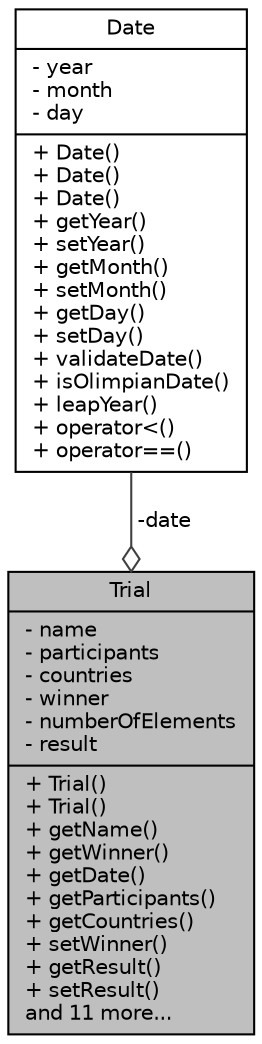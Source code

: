 digraph "Trial"
{
 // LATEX_PDF_SIZE
  edge [fontname="Helvetica",fontsize="10",labelfontname="Helvetica",labelfontsize="10"];
  node [fontname="Helvetica",fontsize="10",shape=record];
  Node1 [label="{Trial\n|- name\l- participants\l- countries\l- winner\l- numberOfElements\l- result\l|+ Trial()\l+ Trial()\l+ getName()\l+ getWinner()\l+ getDate()\l+ getParticipants()\l+ getCountries()\l+ setWinner()\l+ getResult()\l+ setResult()\land 11 more...\l}",height=0.2,width=0.4,color="black", fillcolor="grey75", style="filled", fontcolor="black",tooltip=" "];
  Node2 -> Node1 [color="grey25",fontsize="10",style="solid",label=" -date" ,arrowhead="odiamond",fontname="Helvetica"];
  Node2 [label="{Date\n|- year\l- month\l- day\l|+ Date()\l+ Date()\l+ Date()\l+ getYear()\l+ setYear()\l+ getMonth()\l+ setMonth()\l+ getDay()\l+ setDay()\l+ validateDate()\l+ isOlimpianDate()\l+ leapYear()\l+ operator\<()\l+ operator==()\l}",height=0.2,width=0.4,color="black", fillcolor="white", style="filled",URL="$class_date.html",tooltip=" "];
}
